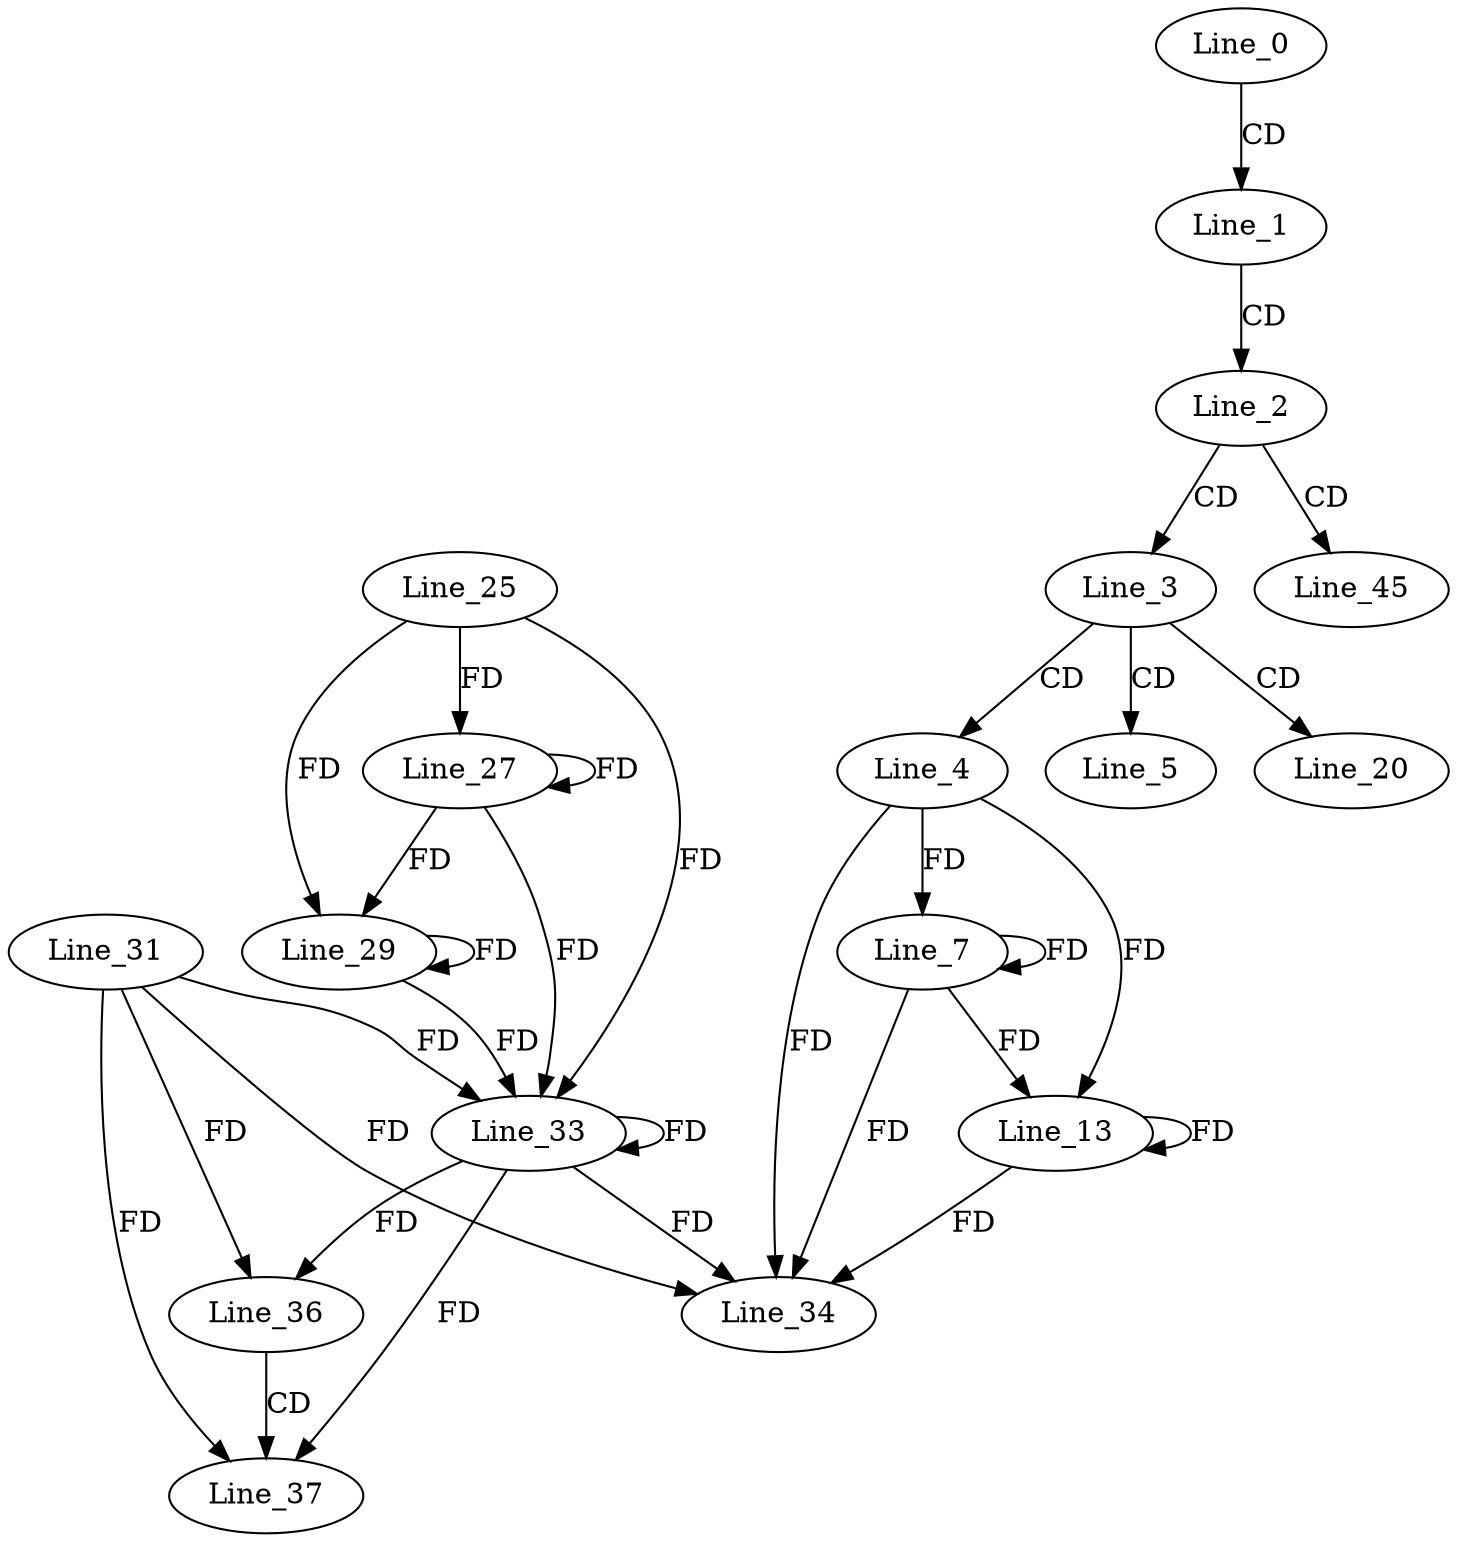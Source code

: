 digraph G {
  Line_0;
  Line_1;
  Line_2;
  Line_3;
  Line_4;
  Line_5;
  Line_7;
  Line_7;
  Line_13;
  Line_13;
  Line_20;
  Line_25;
  Line_27;
  Line_29;
  Line_29;
  Line_31;
  Line_33;
  Line_33;
  Line_34;
  Line_36;
  Line_37;
  Line_45;
  Line_0 -> Line_1 [ label="CD" ];
  Line_1 -> Line_2 [ label="CD" ];
  Line_2 -> Line_3 [ label="CD" ];
  Line_3 -> Line_4 [ label="CD" ];
  Line_3 -> Line_5 [ label="CD" ];
  Line_4 -> Line_7 [ label="FD" ];
  Line_7 -> Line_7 [ label="FD" ];
  Line_4 -> Line_13 [ label="FD" ];
  Line_7 -> Line_13 [ label="FD" ];
  Line_13 -> Line_13 [ label="FD" ];
  Line_3 -> Line_20 [ label="CD" ];
  Line_25 -> Line_27 [ label="FD" ];
  Line_27 -> Line_27 [ label="FD" ];
  Line_25 -> Line_29 [ label="FD" ];
  Line_27 -> Line_29 [ label="FD" ];
  Line_29 -> Line_29 [ label="FD" ];
  Line_31 -> Line_33 [ label="FD" ];
  Line_33 -> Line_33 [ label="FD" ];
  Line_25 -> Line_33 [ label="FD" ];
  Line_27 -> Line_33 [ label="FD" ];
  Line_29 -> Line_33 [ label="FD" ];
  Line_4 -> Line_34 [ label="FD" ];
  Line_7 -> Line_34 [ label="FD" ];
  Line_13 -> Line_34 [ label="FD" ];
  Line_31 -> Line_34 [ label="FD" ];
  Line_33 -> Line_34 [ label="FD" ];
  Line_31 -> Line_36 [ label="FD" ];
  Line_33 -> Line_36 [ label="FD" ];
  Line_36 -> Line_37 [ label="CD" ];
  Line_31 -> Line_37 [ label="FD" ];
  Line_33 -> Line_37 [ label="FD" ];
  Line_2 -> Line_45 [ label="CD" ];
}
